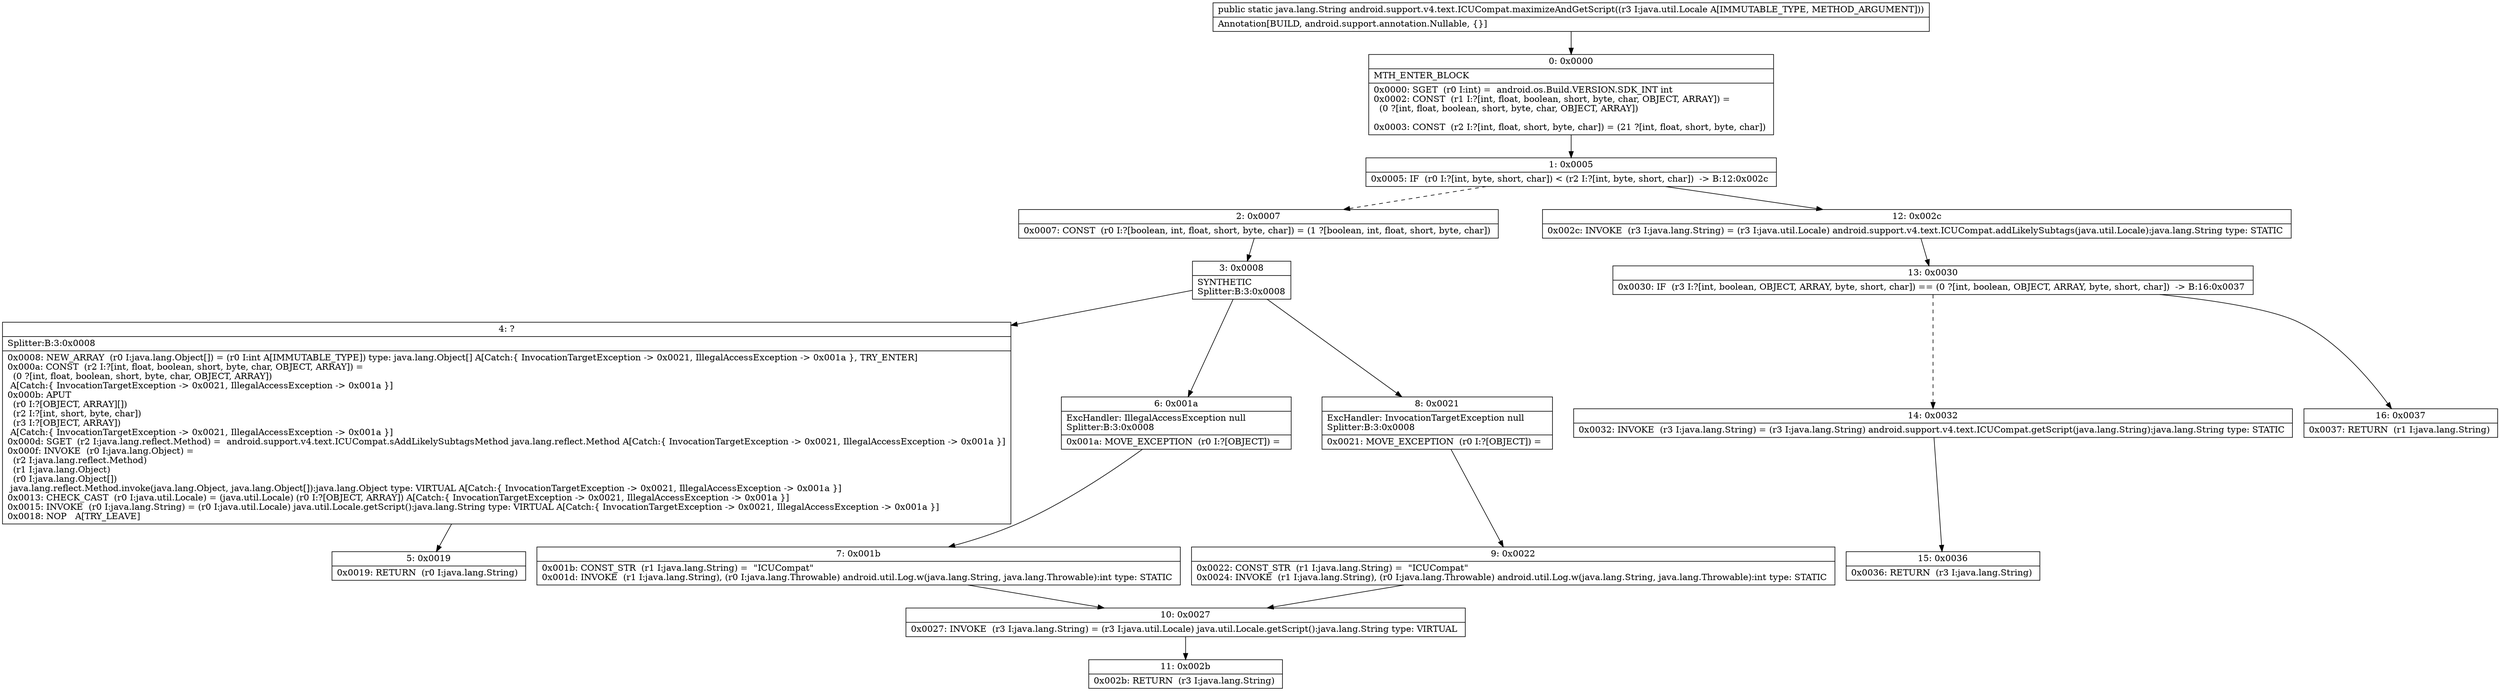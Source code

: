 digraph "CFG forandroid.support.v4.text.ICUCompat.maximizeAndGetScript(Ljava\/util\/Locale;)Ljava\/lang\/String;" {
Node_0 [shape=record,label="{0\:\ 0x0000|MTH_ENTER_BLOCK\l|0x0000: SGET  (r0 I:int) =  android.os.Build.VERSION.SDK_INT int \l0x0002: CONST  (r1 I:?[int, float, boolean, short, byte, char, OBJECT, ARRAY]) = \l  (0 ?[int, float, boolean, short, byte, char, OBJECT, ARRAY])\l \l0x0003: CONST  (r2 I:?[int, float, short, byte, char]) = (21 ?[int, float, short, byte, char]) \l}"];
Node_1 [shape=record,label="{1\:\ 0x0005|0x0005: IF  (r0 I:?[int, byte, short, char]) \< (r2 I:?[int, byte, short, char])  \-\> B:12:0x002c \l}"];
Node_2 [shape=record,label="{2\:\ 0x0007|0x0007: CONST  (r0 I:?[boolean, int, float, short, byte, char]) = (1 ?[boolean, int, float, short, byte, char]) \l}"];
Node_3 [shape=record,label="{3\:\ 0x0008|SYNTHETIC\lSplitter:B:3:0x0008\l}"];
Node_4 [shape=record,label="{4\:\ ?|Splitter:B:3:0x0008\l|0x0008: NEW_ARRAY  (r0 I:java.lang.Object[]) = (r0 I:int A[IMMUTABLE_TYPE]) type: java.lang.Object[] A[Catch:\{ InvocationTargetException \-\> 0x0021, IllegalAccessException \-\> 0x001a \}, TRY_ENTER]\l0x000a: CONST  (r2 I:?[int, float, boolean, short, byte, char, OBJECT, ARRAY]) = \l  (0 ?[int, float, boolean, short, byte, char, OBJECT, ARRAY])\l A[Catch:\{ InvocationTargetException \-\> 0x0021, IllegalAccessException \-\> 0x001a \}]\l0x000b: APUT  \l  (r0 I:?[OBJECT, ARRAY][])\l  (r2 I:?[int, short, byte, char])\l  (r3 I:?[OBJECT, ARRAY])\l A[Catch:\{ InvocationTargetException \-\> 0x0021, IllegalAccessException \-\> 0x001a \}]\l0x000d: SGET  (r2 I:java.lang.reflect.Method) =  android.support.v4.text.ICUCompat.sAddLikelySubtagsMethod java.lang.reflect.Method A[Catch:\{ InvocationTargetException \-\> 0x0021, IllegalAccessException \-\> 0x001a \}]\l0x000f: INVOKE  (r0 I:java.lang.Object) = \l  (r2 I:java.lang.reflect.Method)\l  (r1 I:java.lang.Object)\l  (r0 I:java.lang.Object[])\l java.lang.reflect.Method.invoke(java.lang.Object, java.lang.Object[]):java.lang.Object type: VIRTUAL A[Catch:\{ InvocationTargetException \-\> 0x0021, IllegalAccessException \-\> 0x001a \}]\l0x0013: CHECK_CAST  (r0 I:java.util.Locale) = (java.util.Locale) (r0 I:?[OBJECT, ARRAY]) A[Catch:\{ InvocationTargetException \-\> 0x0021, IllegalAccessException \-\> 0x001a \}]\l0x0015: INVOKE  (r0 I:java.lang.String) = (r0 I:java.util.Locale) java.util.Locale.getScript():java.lang.String type: VIRTUAL A[Catch:\{ InvocationTargetException \-\> 0x0021, IllegalAccessException \-\> 0x001a \}]\l0x0018: NOP   A[TRY_LEAVE]\l}"];
Node_5 [shape=record,label="{5\:\ 0x0019|0x0019: RETURN  (r0 I:java.lang.String) \l}"];
Node_6 [shape=record,label="{6\:\ 0x001a|ExcHandler: IllegalAccessException null\lSplitter:B:3:0x0008\l|0x001a: MOVE_EXCEPTION  (r0 I:?[OBJECT]) =  \l}"];
Node_7 [shape=record,label="{7\:\ 0x001b|0x001b: CONST_STR  (r1 I:java.lang.String) =  \"ICUCompat\" \l0x001d: INVOKE  (r1 I:java.lang.String), (r0 I:java.lang.Throwable) android.util.Log.w(java.lang.String, java.lang.Throwable):int type: STATIC \l}"];
Node_8 [shape=record,label="{8\:\ 0x0021|ExcHandler: InvocationTargetException null\lSplitter:B:3:0x0008\l|0x0021: MOVE_EXCEPTION  (r0 I:?[OBJECT]) =  \l}"];
Node_9 [shape=record,label="{9\:\ 0x0022|0x0022: CONST_STR  (r1 I:java.lang.String) =  \"ICUCompat\" \l0x0024: INVOKE  (r1 I:java.lang.String), (r0 I:java.lang.Throwable) android.util.Log.w(java.lang.String, java.lang.Throwable):int type: STATIC \l}"];
Node_10 [shape=record,label="{10\:\ 0x0027|0x0027: INVOKE  (r3 I:java.lang.String) = (r3 I:java.util.Locale) java.util.Locale.getScript():java.lang.String type: VIRTUAL \l}"];
Node_11 [shape=record,label="{11\:\ 0x002b|0x002b: RETURN  (r3 I:java.lang.String) \l}"];
Node_12 [shape=record,label="{12\:\ 0x002c|0x002c: INVOKE  (r3 I:java.lang.String) = (r3 I:java.util.Locale) android.support.v4.text.ICUCompat.addLikelySubtags(java.util.Locale):java.lang.String type: STATIC \l}"];
Node_13 [shape=record,label="{13\:\ 0x0030|0x0030: IF  (r3 I:?[int, boolean, OBJECT, ARRAY, byte, short, char]) == (0 ?[int, boolean, OBJECT, ARRAY, byte, short, char])  \-\> B:16:0x0037 \l}"];
Node_14 [shape=record,label="{14\:\ 0x0032|0x0032: INVOKE  (r3 I:java.lang.String) = (r3 I:java.lang.String) android.support.v4.text.ICUCompat.getScript(java.lang.String):java.lang.String type: STATIC \l}"];
Node_15 [shape=record,label="{15\:\ 0x0036|0x0036: RETURN  (r3 I:java.lang.String) \l}"];
Node_16 [shape=record,label="{16\:\ 0x0037|0x0037: RETURN  (r1 I:java.lang.String) \l}"];
MethodNode[shape=record,label="{public static java.lang.String android.support.v4.text.ICUCompat.maximizeAndGetScript((r3 I:java.util.Locale A[IMMUTABLE_TYPE, METHOD_ARGUMENT]))  | Annotation[BUILD, android.support.annotation.Nullable, \{\}]\l}"];
MethodNode -> Node_0;
Node_0 -> Node_1;
Node_1 -> Node_2[style=dashed];
Node_1 -> Node_12;
Node_2 -> Node_3;
Node_3 -> Node_4;
Node_3 -> Node_8;
Node_3 -> Node_6;
Node_4 -> Node_5;
Node_6 -> Node_7;
Node_7 -> Node_10;
Node_8 -> Node_9;
Node_9 -> Node_10;
Node_10 -> Node_11;
Node_12 -> Node_13;
Node_13 -> Node_14[style=dashed];
Node_13 -> Node_16;
Node_14 -> Node_15;
}

